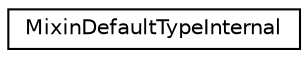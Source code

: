 digraph "类继承关系图"
{
 // LATEX_PDF_SIZE
  edge [fontname="Helvetica",fontsize="10",labelfontname="Helvetica",labelfontsize="10"];
  node [fontname="Helvetica",fontsize="10",shape=record];
  rankdir="LR";
  Node0 [label="MixinDefaultTypeInternal",height=0.2,width=0.4,color="black", fillcolor="white", style="filled",URL="$structMixinDefaultTypeInternal.html",tooltip=" "];
}
